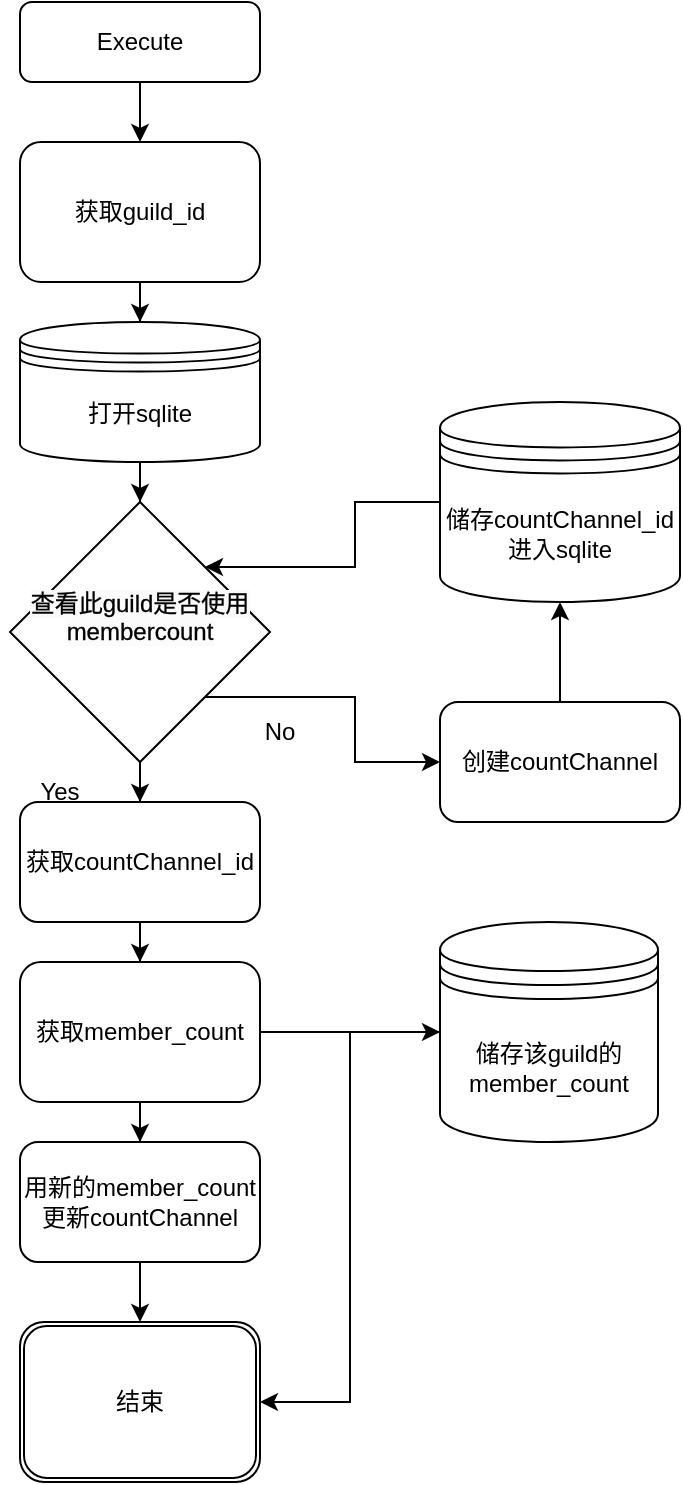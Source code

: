 <mxfile version="21.1.1" type="github">
  <diagram id="C5RBs43oDa-KdzZeNtuy" name="Page-1">
    <mxGraphModel dx="989" dy="543" grid="1" gridSize="10" guides="1" tooltips="1" connect="1" arrows="1" fold="1" page="1" pageScale="1" pageWidth="827" pageHeight="1169" math="0" shadow="0">
      <root>
        <mxCell id="WIyWlLk6GJQsqaUBKTNV-0" />
        <mxCell id="WIyWlLk6GJQsqaUBKTNV-1" parent="WIyWlLk6GJQsqaUBKTNV-0" />
        <mxCell id="0X0OkWObve7CjvhDQ9vk-55" style="edgeStyle=orthogonalEdgeStyle;rounded=0;orthogonalLoop=1;jettySize=auto;html=1;" edge="1" parent="WIyWlLk6GJQsqaUBKTNV-1" source="WIyWlLk6GJQsqaUBKTNV-3" target="0X0OkWObve7CjvhDQ9vk-1">
          <mxGeometry relative="1" as="geometry" />
        </mxCell>
        <mxCell id="WIyWlLk6GJQsqaUBKTNV-3" value="Execute" style="rounded=1;whiteSpace=wrap;html=1;fontSize=12;glass=0;strokeWidth=1;shadow=0;" parent="WIyWlLk6GJQsqaUBKTNV-1" vertex="1">
          <mxGeometry x="160" y="140" width="120" height="40" as="geometry" />
        </mxCell>
        <mxCell id="0X0OkWObve7CjvhDQ9vk-54" style="edgeStyle=orthogonalEdgeStyle;rounded=0;orthogonalLoop=1;jettySize=auto;html=1;" edge="1" parent="WIyWlLk6GJQsqaUBKTNV-1" source="0X0OkWObve7CjvhDQ9vk-1" target="0X0OkWObve7CjvhDQ9vk-20">
          <mxGeometry relative="1" as="geometry" />
        </mxCell>
        <mxCell id="0X0OkWObve7CjvhDQ9vk-1" value="获取guild_id" style="rounded=1;whiteSpace=wrap;html=1;" vertex="1" parent="WIyWlLk6GJQsqaUBKTNV-1">
          <mxGeometry x="160" y="210" width="120" height="70" as="geometry" />
        </mxCell>
        <mxCell id="0X0OkWObve7CjvhDQ9vk-16" value="No" style="text;html=1;strokeColor=none;fillColor=none;align=center;verticalAlign=middle;whiteSpace=wrap;rounded=0;" vertex="1" parent="WIyWlLk6GJQsqaUBKTNV-1">
          <mxGeometry x="260" y="490" width="60" height="30" as="geometry" />
        </mxCell>
        <mxCell id="0X0OkWObve7CjvhDQ9vk-17" value="Yes" style="text;html=1;strokeColor=none;fillColor=none;align=center;verticalAlign=middle;whiteSpace=wrap;rounded=0;" vertex="1" parent="WIyWlLk6GJQsqaUBKTNV-1">
          <mxGeometry x="150" y="520" width="60" height="30" as="geometry" />
        </mxCell>
        <mxCell id="0X0OkWObve7CjvhDQ9vk-35" style="edgeStyle=orthogonalEdgeStyle;rounded=0;orthogonalLoop=1;jettySize=auto;html=1;entryX=0.5;entryY=1;entryDx=0;entryDy=0;" edge="1" parent="WIyWlLk6GJQsqaUBKTNV-1" source="0X0OkWObve7CjvhDQ9vk-19" target="0X0OkWObve7CjvhDQ9vk-25">
          <mxGeometry relative="1" as="geometry" />
        </mxCell>
        <mxCell id="0X0OkWObve7CjvhDQ9vk-19" value="创建countChannel" style="rounded=1;whiteSpace=wrap;html=1;" vertex="1" parent="WIyWlLk6GJQsqaUBKTNV-1">
          <mxGeometry x="370" y="490" width="120" height="60" as="geometry" />
        </mxCell>
        <mxCell id="0X0OkWObve7CjvhDQ9vk-45" style="edgeStyle=orthogonalEdgeStyle;rounded=0;orthogonalLoop=1;jettySize=auto;html=1;" edge="1" parent="WIyWlLk6GJQsqaUBKTNV-1" source="0X0OkWObve7CjvhDQ9vk-20" target="0X0OkWObve7CjvhDQ9vk-36">
          <mxGeometry relative="1" as="geometry" />
        </mxCell>
        <mxCell id="0X0OkWObve7CjvhDQ9vk-20" value="打开sqlite" style="shape=datastore;whiteSpace=wrap;html=1;" vertex="1" parent="WIyWlLk6GJQsqaUBKTNV-1">
          <mxGeometry x="160" y="300" width="120" height="70" as="geometry" />
        </mxCell>
        <mxCell id="0X0OkWObve7CjvhDQ9vk-53" style="edgeStyle=orthogonalEdgeStyle;rounded=0;orthogonalLoop=1;jettySize=auto;html=1;entryX=0.5;entryY=0;entryDx=0;entryDy=0;" edge="1" parent="WIyWlLk6GJQsqaUBKTNV-1" source="0X0OkWObve7CjvhDQ9vk-21" target="0X0OkWObve7CjvhDQ9vk-52">
          <mxGeometry relative="1" as="geometry" />
        </mxCell>
        <mxCell id="0X0OkWObve7CjvhDQ9vk-21" value="获取countChannel_id" style="rounded=1;whiteSpace=wrap;html=1;" vertex="1" parent="WIyWlLk6GJQsqaUBKTNV-1">
          <mxGeometry x="160" y="540" width="120" height="60" as="geometry" />
        </mxCell>
        <mxCell id="0X0OkWObve7CjvhDQ9vk-49" style="edgeStyle=orthogonalEdgeStyle;rounded=0;orthogonalLoop=1;jettySize=auto;html=1;entryX=1;entryY=0;entryDx=0;entryDy=0;" edge="1" parent="WIyWlLk6GJQsqaUBKTNV-1" source="0X0OkWObve7CjvhDQ9vk-25" target="0X0OkWObve7CjvhDQ9vk-36">
          <mxGeometry relative="1" as="geometry" />
        </mxCell>
        <mxCell id="0X0OkWObve7CjvhDQ9vk-25" value="储存countChannel_id进入sqlite" style="shape=datastore;whiteSpace=wrap;html=1;" vertex="1" parent="WIyWlLk6GJQsqaUBKTNV-1">
          <mxGeometry x="370" y="340" width="120" height="100" as="geometry" />
        </mxCell>
        <mxCell id="0X0OkWObve7CjvhDQ9vk-50" style="edgeStyle=orthogonalEdgeStyle;rounded=0;orthogonalLoop=1;jettySize=auto;html=1;entryX=0.5;entryY=0;entryDx=0;entryDy=0;" edge="1" parent="WIyWlLk6GJQsqaUBKTNV-1" source="0X0OkWObve7CjvhDQ9vk-36" target="0X0OkWObve7CjvhDQ9vk-21">
          <mxGeometry relative="1" as="geometry" />
        </mxCell>
        <mxCell id="0X0OkWObve7CjvhDQ9vk-51" style="edgeStyle=orthogonalEdgeStyle;rounded=0;orthogonalLoop=1;jettySize=auto;html=1;exitX=1;exitY=1;exitDx=0;exitDy=0;entryX=0;entryY=0.5;entryDx=0;entryDy=0;" edge="1" parent="WIyWlLk6GJQsqaUBKTNV-1" source="0X0OkWObve7CjvhDQ9vk-36" target="0X0OkWObve7CjvhDQ9vk-19">
          <mxGeometry relative="1" as="geometry" />
        </mxCell>
        <mxCell id="0X0OkWObve7CjvhDQ9vk-36" value="&#xa;&lt;span style=&quot;color: rgb(0, 0, 0); font-family: Helvetica; font-size: 12px; font-style: normal; font-variant-ligatures: normal; font-variant-caps: normal; font-weight: 400; letter-spacing: normal; orphans: 2; text-align: center; text-indent: 0px; text-transform: none; widows: 2; word-spacing: 0px; -webkit-text-stroke-width: 0.15px; background-color: rgb(251, 251, 251); text-decoration-thickness: initial; text-decoration-style: initial; text-decoration-color: initial; float: none; display: inline !important;&quot;&gt;查看此guild是否使用membercount&lt;/span&gt;&#xa;&#xa;" style="rhombus;whiteSpace=wrap;html=1;" vertex="1" parent="WIyWlLk6GJQsqaUBKTNV-1">
          <mxGeometry x="155" y="390" width="130" height="130" as="geometry" />
        </mxCell>
        <mxCell id="0X0OkWObve7CjvhDQ9vk-60" style="edgeStyle=orthogonalEdgeStyle;rounded=0;orthogonalLoop=1;jettySize=auto;html=1;entryX=0.5;entryY=0;entryDx=0;entryDy=0;" edge="1" parent="WIyWlLk6GJQsqaUBKTNV-1" source="0X0OkWObve7CjvhDQ9vk-52" target="0X0OkWObve7CjvhDQ9vk-56">
          <mxGeometry relative="1" as="geometry" />
        </mxCell>
        <mxCell id="0X0OkWObve7CjvhDQ9vk-64" style="edgeStyle=orthogonalEdgeStyle;rounded=0;orthogonalLoop=1;jettySize=auto;html=1;entryX=0;entryY=0.5;entryDx=0;entryDy=0;" edge="1" parent="WIyWlLk6GJQsqaUBKTNV-1" source="0X0OkWObve7CjvhDQ9vk-52" target="0X0OkWObve7CjvhDQ9vk-62">
          <mxGeometry relative="1" as="geometry" />
        </mxCell>
        <mxCell id="0X0OkWObve7CjvhDQ9vk-52" value="获取member_count" style="rounded=1;whiteSpace=wrap;html=1;" vertex="1" parent="WIyWlLk6GJQsqaUBKTNV-1">
          <mxGeometry x="160" y="620" width="120" height="70" as="geometry" />
        </mxCell>
        <mxCell id="0X0OkWObve7CjvhDQ9vk-66" style="edgeStyle=orthogonalEdgeStyle;rounded=0;orthogonalLoop=1;jettySize=auto;html=1;" edge="1" parent="WIyWlLk6GJQsqaUBKTNV-1" source="0X0OkWObve7CjvhDQ9vk-56" target="0X0OkWObve7CjvhDQ9vk-65">
          <mxGeometry relative="1" as="geometry" />
        </mxCell>
        <mxCell id="0X0OkWObve7CjvhDQ9vk-56" value="用新的member_count更新countChannel" style="rounded=1;whiteSpace=wrap;html=1;" vertex="1" parent="WIyWlLk6GJQsqaUBKTNV-1">
          <mxGeometry x="160" y="710" width="120" height="60" as="geometry" />
        </mxCell>
        <mxCell id="0X0OkWObve7CjvhDQ9vk-70" style="edgeStyle=orthogonalEdgeStyle;rounded=0;orthogonalLoop=1;jettySize=auto;html=1;entryX=1;entryY=0.5;entryDx=0;entryDy=0;" edge="1" parent="WIyWlLk6GJQsqaUBKTNV-1" source="0X0OkWObve7CjvhDQ9vk-62" target="0X0OkWObve7CjvhDQ9vk-65">
          <mxGeometry relative="1" as="geometry" />
        </mxCell>
        <mxCell id="0X0OkWObve7CjvhDQ9vk-62" value="储存该guild的member_count" style="shape=datastore;whiteSpace=wrap;html=1;" vertex="1" parent="WIyWlLk6GJQsqaUBKTNV-1">
          <mxGeometry x="370" y="600" width="109" height="110" as="geometry" />
        </mxCell>
        <mxCell id="0X0OkWObve7CjvhDQ9vk-65" value="结束" style="shape=ext;double=1;rounded=1;whiteSpace=wrap;html=1;" vertex="1" parent="WIyWlLk6GJQsqaUBKTNV-1">
          <mxGeometry x="160" y="800" width="120" height="80" as="geometry" />
        </mxCell>
      </root>
    </mxGraphModel>
  </diagram>
</mxfile>
